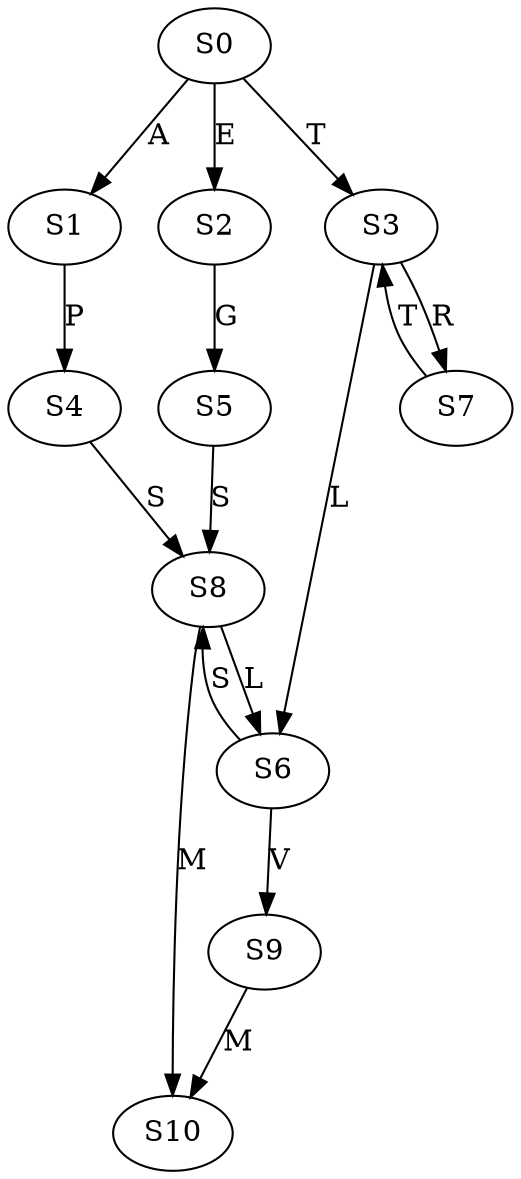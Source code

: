 strict digraph  {
	S0 -> S1 [ label = A ];
	S0 -> S2 [ label = E ];
	S0 -> S3 [ label = T ];
	S1 -> S4 [ label = P ];
	S2 -> S5 [ label = G ];
	S3 -> S6 [ label = L ];
	S3 -> S7 [ label = R ];
	S4 -> S8 [ label = S ];
	S5 -> S8 [ label = S ];
	S6 -> S9 [ label = V ];
	S6 -> S8 [ label = S ];
	S7 -> S3 [ label = T ];
	S8 -> S6 [ label = L ];
	S8 -> S10 [ label = M ];
	S9 -> S10 [ label = M ];
}
